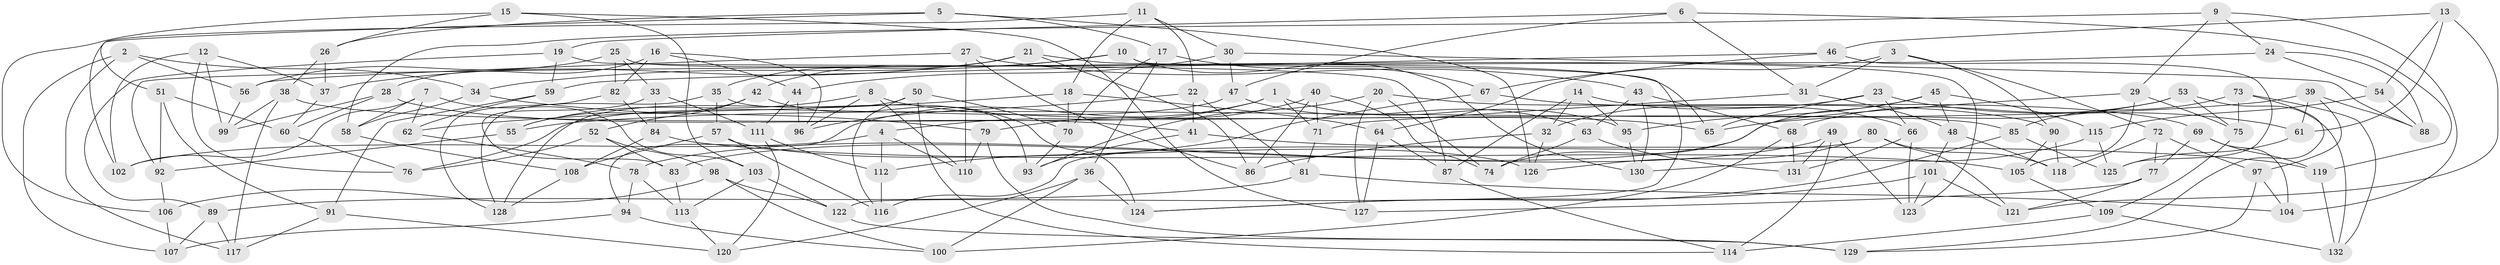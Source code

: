 // coarse degree distribution, {4: 0.8085106382978723, 8: 0.02127659574468085, 12: 0.010638297872340425, 11: 0.0425531914893617, 10: 0.02127659574468085, 3: 0.07446808510638298, 9: 0.010638297872340425, 2: 0.010638297872340425}
// Generated by graph-tools (version 1.1) at 2025/53/03/04/25 22:53:32]
// undirected, 132 vertices, 264 edges
graph export_dot {
  node [color=gray90,style=filled];
  1;
  2;
  3;
  4;
  5;
  6;
  7;
  8;
  9;
  10;
  11;
  12;
  13;
  14;
  15;
  16;
  17;
  18;
  19;
  20;
  21;
  22;
  23;
  24;
  25;
  26;
  27;
  28;
  29;
  30;
  31;
  32;
  33;
  34;
  35;
  36;
  37;
  38;
  39;
  40;
  41;
  42;
  43;
  44;
  45;
  46;
  47;
  48;
  49;
  50;
  51;
  52;
  53;
  54;
  55;
  56;
  57;
  58;
  59;
  60;
  61;
  62;
  63;
  64;
  65;
  66;
  67;
  68;
  69;
  70;
  71;
  72;
  73;
  74;
  75;
  76;
  77;
  78;
  79;
  80;
  81;
  82;
  83;
  84;
  85;
  86;
  87;
  88;
  89;
  90;
  91;
  92;
  93;
  94;
  95;
  96;
  97;
  98;
  99;
  100;
  101;
  102;
  103;
  104;
  105;
  106;
  107;
  108;
  109;
  110;
  111;
  112;
  113;
  114;
  115;
  116;
  117;
  118;
  119;
  120;
  121;
  122;
  123;
  124;
  125;
  126;
  127;
  128;
  129;
  130;
  131;
  132;
  1 -- 94;
  1 -- 71;
  1 -- 4;
  1 -- 95;
  2 -- 107;
  2 -- 117;
  2 -- 34;
  2 -- 56;
  3 -- 90;
  3 -- 72;
  3 -- 31;
  3 -- 64;
  4 -- 110;
  4 -- 112;
  4 -- 102;
  5 -- 126;
  5 -- 17;
  5 -- 51;
  5 -- 26;
  6 -- 47;
  6 -- 31;
  6 -- 119;
  6 -- 19;
  7 -- 62;
  7 -- 103;
  7 -- 58;
  7 -- 102;
  8 -- 110;
  8 -- 96;
  8 -- 65;
  8 -- 55;
  9 -- 104;
  9 -- 29;
  9 -- 24;
  9 -- 58;
  10 -- 122;
  10 -- 34;
  10 -- 42;
  10 -- 130;
  11 -- 30;
  11 -- 102;
  11 -- 18;
  11 -- 22;
  12 -- 37;
  12 -- 99;
  12 -- 102;
  12 -- 76;
  13 -- 46;
  13 -- 54;
  13 -- 61;
  13 -- 121;
  14 -- 66;
  14 -- 95;
  14 -- 87;
  14 -- 32;
  15 -- 26;
  15 -- 127;
  15 -- 106;
  15 -- 103;
  16 -- 44;
  16 -- 28;
  16 -- 96;
  16 -- 82;
  17 -- 70;
  17 -- 36;
  17 -- 67;
  18 -- 70;
  18 -- 62;
  18 -- 64;
  19 -- 59;
  19 -- 89;
  19 -- 87;
  20 -- 93;
  20 -- 90;
  20 -- 74;
  20 -- 127;
  21 -- 37;
  21 -- 65;
  21 -- 86;
  21 -- 35;
  22 -- 81;
  22 -- 41;
  22 -- 96;
  23 -- 65;
  23 -- 32;
  23 -- 61;
  23 -- 66;
  24 -- 92;
  24 -- 88;
  24 -- 54;
  25 -- 56;
  25 -- 33;
  25 -- 82;
  25 -- 123;
  26 -- 38;
  26 -- 37;
  27 -- 86;
  27 -- 56;
  27 -- 110;
  27 -- 43;
  28 -- 99;
  28 -- 41;
  28 -- 60;
  29 -- 75;
  29 -- 83;
  29 -- 105;
  30 -- 88;
  30 -- 47;
  30 -- 44;
  31 -- 48;
  31 -- 71;
  32 -- 86;
  32 -- 126;
  33 -- 111;
  33 -- 84;
  33 -- 83;
  34 -- 79;
  34 -- 58;
  35 -- 128;
  35 -- 93;
  35 -- 57;
  36 -- 124;
  36 -- 120;
  36 -- 100;
  37 -- 60;
  38 -- 117;
  38 -- 85;
  38 -- 99;
  39 -- 97;
  39 -- 55;
  39 -- 88;
  39 -- 61;
  40 -- 74;
  40 -- 71;
  40 -- 79;
  40 -- 86;
  41 -- 119;
  41 -- 93;
  42 -- 124;
  42 -- 52;
  42 -- 55;
  43 -- 63;
  43 -- 68;
  43 -- 130;
  44 -- 111;
  44 -- 96;
  45 -- 95;
  45 -- 48;
  45 -- 115;
  45 -- 74;
  46 -- 59;
  46 -- 67;
  46 -- 125;
  47 -- 63;
  47 -- 76;
  48 -- 118;
  48 -- 101;
  49 -- 123;
  49 -- 131;
  49 -- 114;
  49 -- 78;
  50 -- 116;
  50 -- 128;
  50 -- 114;
  50 -- 70;
  51 -- 91;
  51 -- 60;
  51 -- 92;
  52 -- 83;
  52 -- 76;
  52 -- 98;
  53 -- 68;
  53 -- 75;
  53 -- 65;
  53 -- 132;
  54 -- 88;
  54 -- 115;
  55 -- 92;
  56 -- 99;
  57 -- 116;
  57 -- 108;
  57 -- 126;
  58 -- 108;
  59 -- 91;
  59 -- 62;
  60 -- 76;
  61 -- 125;
  62 -- 78;
  63 -- 74;
  63 -- 131;
  64 -- 127;
  64 -- 87;
  66 -- 131;
  66 -- 123;
  67 -- 112;
  67 -- 69;
  68 -- 131;
  68 -- 100;
  69 -- 104;
  69 -- 119;
  69 -- 77;
  70 -- 93;
  71 -- 81;
  72 -- 77;
  72 -- 97;
  72 -- 118;
  73 -- 75;
  73 -- 132;
  73 -- 129;
  73 -- 85;
  75 -- 109;
  77 -- 121;
  77 -- 127;
  78 -- 94;
  78 -- 113;
  79 -- 110;
  79 -- 129;
  80 -- 121;
  80 -- 118;
  80 -- 126;
  80 -- 116;
  81 -- 104;
  81 -- 89;
  82 -- 84;
  82 -- 128;
  83 -- 113;
  84 -- 108;
  84 -- 105;
  85 -- 124;
  85 -- 125;
  87 -- 114;
  89 -- 107;
  89 -- 117;
  90 -- 105;
  90 -- 118;
  91 -- 120;
  91 -- 117;
  92 -- 106;
  94 -- 107;
  94 -- 100;
  95 -- 130;
  97 -- 129;
  97 -- 104;
  98 -- 100;
  98 -- 122;
  98 -- 106;
  101 -- 124;
  101 -- 121;
  101 -- 123;
  103 -- 122;
  103 -- 113;
  105 -- 109;
  106 -- 107;
  108 -- 128;
  109 -- 132;
  109 -- 114;
  111 -- 112;
  111 -- 120;
  112 -- 116;
  113 -- 120;
  115 -- 130;
  115 -- 125;
  119 -- 132;
  122 -- 129;
}
